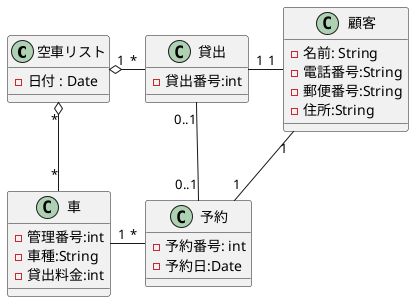 @startuml

' left to right direction

class "空車リスト" as empty_car {
   - 日付 : Date
}

class "車" as car {
    - 管理番号:int
    - 車種:String
    - 貸出料金:int
}

class "貸出" as rental {
    - 貸出番号:int
}

class "顧客" as customer {
    - 名前: String
    - 電話番号:String
    - 郵便番号:String
    - 住所:String
}

class "予約" as reserve {
    - 予約番号: int
    - 予約日:Date
}

empty_car "1" o-ri- "*" rental
empty_car "*" o-down- "*" car

rental "0..1" -down- "0..1" reserve
 car "1" -ri- "*" reserve

 rental "1" -ri- "1" customer
 reserve "1" -up- "1" customer

@enduml
